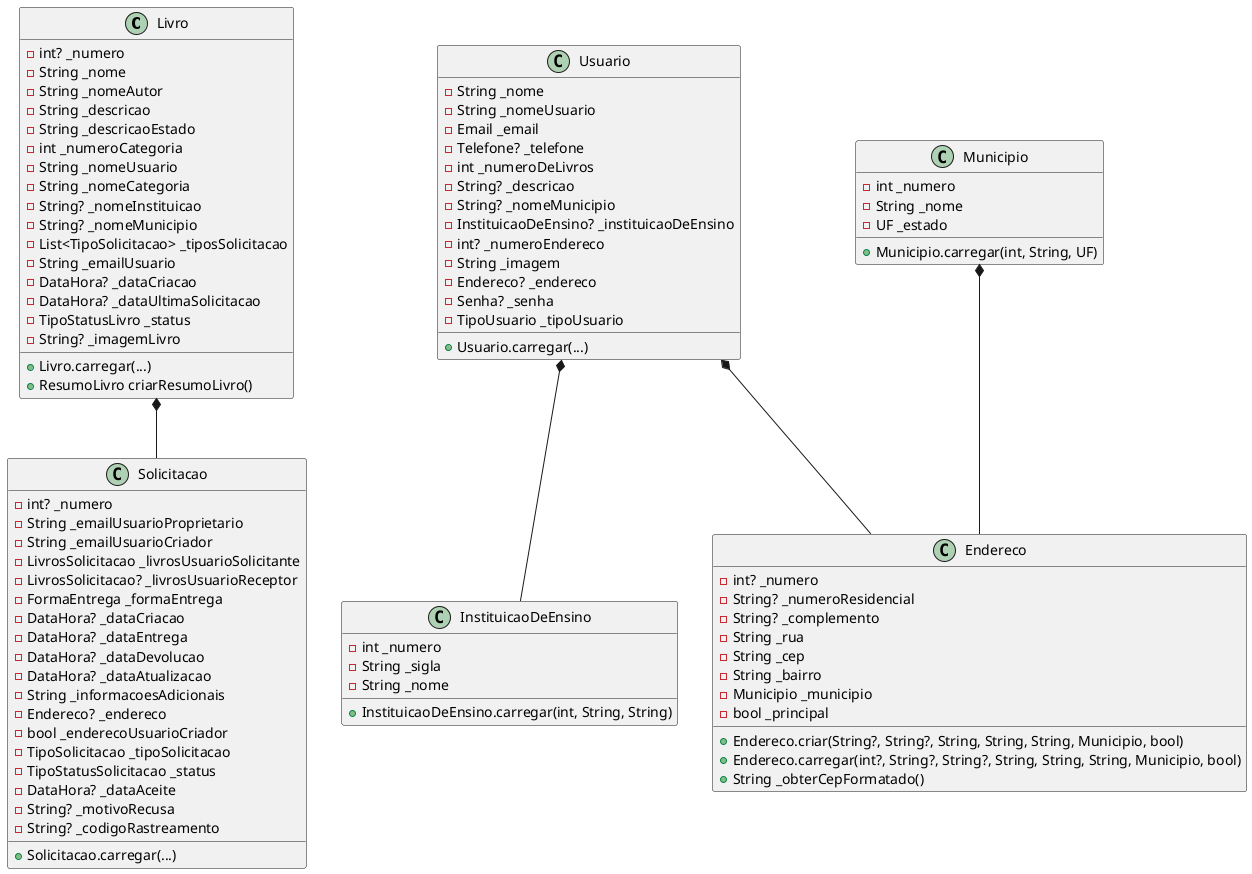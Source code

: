 @startuml

class Livro {
  - int? _numero
  - String _nome
  - String _nomeAutor
  - String _descricao
  - String _descricaoEstado
  - int _numeroCategoria
  - String _nomeUsuario
  - String _nomeCategoria
  - String? _nomeInstituicao
  - String? _nomeMunicipio
  - List<TipoSolicitacao> _tiposSolicitacao
  - String _emailUsuario
  - DataHora? _dataCriacao
  - DataHora? _dataUltimaSolicitacao
  - TipoStatusLivro _status
  - String? _imagemLivro
  + Livro.carregar(...)
  + ResumoLivro criarResumoLivro()
}

class Solicitacao {
  - int? _numero
  - String _emailUsuarioProprietario
  - String _emailUsuarioCriador
  - LivrosSolicitacao _livrosUsuarioSolicitante
  - LivrosSolicitacao? _livrosUsuarioReceptor
  - FormaEntrega _formaEntrega
  - DataHora? _dataCriacao
  - DataHora? _dataEntrega
  - DataHora? _dataDevolucao
  - DataHora? _dataAtualizacao
  - String _informacoesAdicionais
  - Endereco? _endereco
  - bool _enderecoUsuarioCriador
  - TipoSolicitacao _tipoSolicitacao
  - TipoStatusSolicitacao _status
  - DataHora? _dataAceite
  - String? _motivoRecusa
  - String? _codigoRastreamento
  + Solicitacao.carregar(...)
}

class InstituicaoDeEnsino {
  - int _numero
  - String _sigla
  - String _nome
  + InstituicaoDeEnsino.carregar(int, String, String)
}

class Endereco {
  - int? _numero
  - String? _numeroResidencial
  - String? _complemento
  - String _rua
  - String _cep
  - String _bairro
  - Municipio _municipio
  - bool _principal
  + Endereco.criar(String?, String?, String, String, String, Municipio, bool)
  + Endereco.carregar(int?, String?, String?, String, String, String, Municipio, bool)
  + String _obterCepFormatado()
}

class Municipio {
  - int _numero
  - String _nome
  - UF _estado
  + Municipio.carregar(int, String, UF)
}

class Usuario {
  - String _nome
  - String _nomeUsuario
  - Email _email
  - Telefone? _telefone
  - int _numeroDeLivros
  - String? _descricao
  - String? _nomeMunicipio
  - InstituicaoDeEnsino? _instituicaoDeEnsino
  - int? _numeroEndereco
  - String _imagem
  - Endereco? _endereco
  - Senha? _senha
  - TipoUsuario _tipoUsuario
  + Usuario.carregar(...)
}

Municipio *-- Endereco
Livro *-- Solicitacao
Usuario *-- Endereco
Usuario *-- InstituicaoDeEnsino

@enduml
